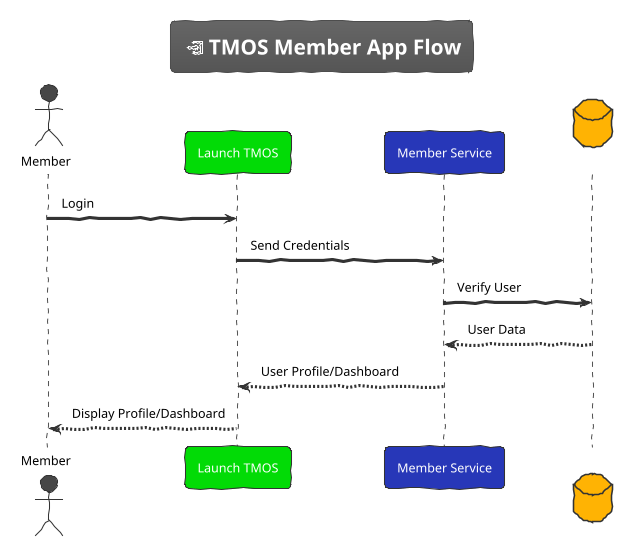 @startuml
!theme sketchy
skinparam handwritten true

skinparam ArrowFontColor black
skinparam ActorFontColor black

title: <size:20> <&account-login> TMOS Member App Flow
actor Member
participant "Launch TMOS" as App #02db06
participant "Member Service" as Backend #2737b8
database "Database" as DB #ffb303

Member -> App: Login
App -> Backend: Send Credentials
Backend -> DB: Verify User
DB --> Backend: User Data
Backend --> App: User Profile/Dashboard
App --> Member: Display Profile/Dashboard
@enduml